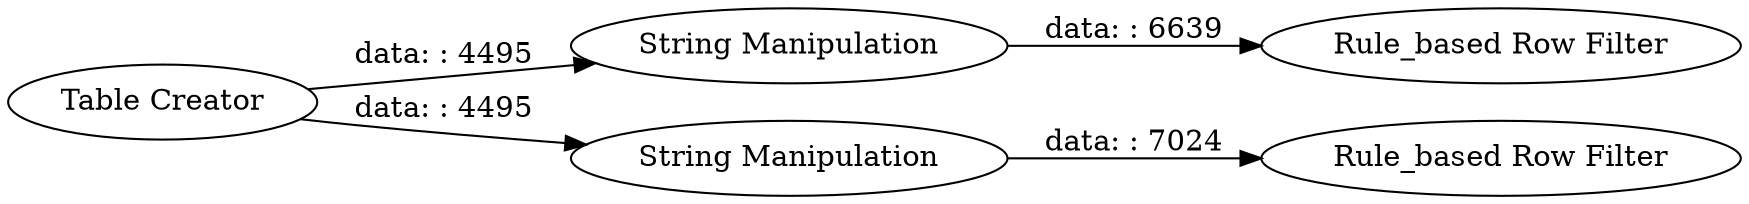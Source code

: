 digraph {
	"5006428301813893571_6" [label="Rule_based Row Filter"]
	"5006428301813893571_8" [label="String Manipulation"]
	"5006428301813893571_5" [label="Table Creator"]
	"5006428301813893571_7" [label="String Manipulation"]
	"5006428301813893571_9" [label="Rule_based Row Filter"]
	"5006428301813893571_5" -> "5006428301813893571_8" [label="data: : 4495"]
	"5006428301813893571_5" -> "5006428301813893571_7" [label="data: : 4495"]
	"5006428301813893571_7" -> "5006428301813893571_6" [label="data: : 7024"]
	"5006428301813893571_8" -> "5006428301813893571_9" [label="data: : 6639"]
	rankdir=LR
}
